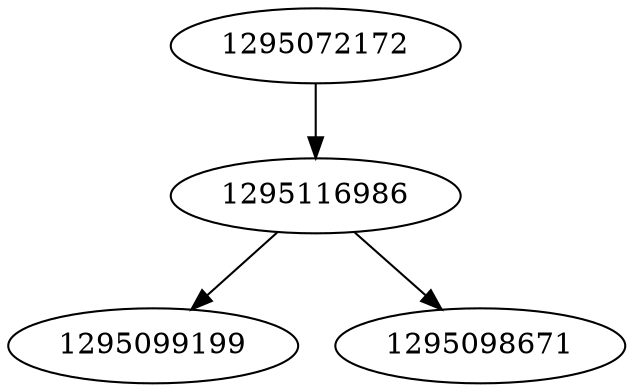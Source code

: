 strict digraph  {
1295116986;
1295072172;
1295099199;
1295098671;
1295116986 -> 1295099199;
1295116986 -> 1295098671;
1295072172 -> 1295116986;
}
